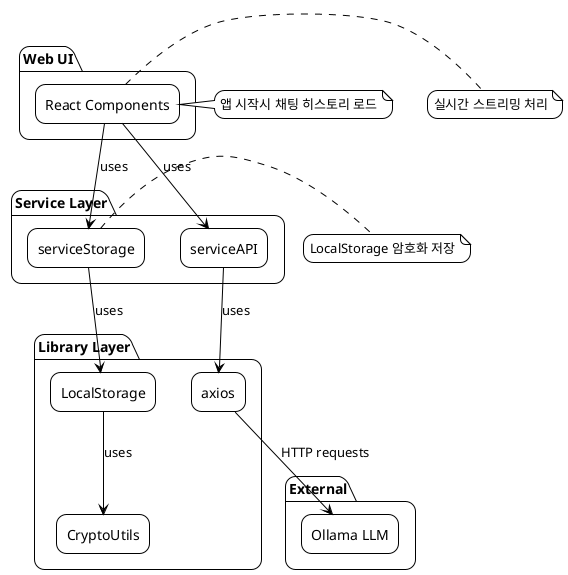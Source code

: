 @startuml Component Diagram
!theme plain
skinparam backgroundColor #FFFFFF
skinparam componentStyle rectangle
skinparam roundcorner 20

package "Web UI" {
  [React Components] as UI
}

package "Service Layer" {
  [serviceAPI] as SA
  [serviceStorage] as SS
}

package "Library Layer" {
  [axios] as A
  [LocalStorage] as LS
  [CryptoUtils] as CU
}

package "External" {
  [Ollama LLM] as LLM
}

' Web UI 관계
UI --> SA : uses
UI --> SS : uses

' Service Layer 관계
SA --> A : uses
SS --> LS : uses

' Library Layer 관계
LS --> CU : uses

' External API 관계
A --> LLM : HTTP requests

' 주요 데이터 플로우
note right of UI : 앱 시작시 채팅 히스토리 로드
note right of UI : 실시간 스트리밍 처리
note right of SS : LocalStorage 암호화 저장

@enduml
